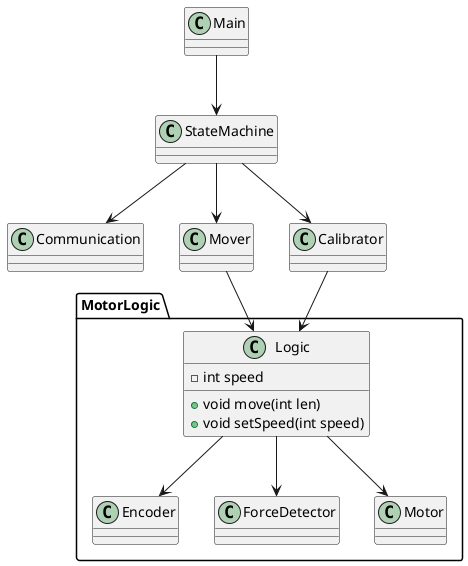 @startuml MotorModuleV2

class Main {

}

' Sends and listens to the communication potocol.
class Communication {

}

' Determines what the arduino should be doing
class StateMachine {

}

' Move the motor based on communication (through StateMachine) 
class Mover {

}

' Calibrate the motor by determining the length of the cable
class Calibrator {

}

package MotorLogic {
    ' This controls what the motor does based on what it received through
    ' the communication protocal and the readings from the encoder and endswitch.
    class Logic {
        - int speed

        + void move(int len)
        + void setSpeed(int speed)    
    }

    ' Counts how far the rope has moved 
    class Encoder {

    }

    ' Detects wether the rope is stretching or not
    ' and in which direction
    class ForceDetector {

    }

    ' Controls the motor
    class Motor {

    }
}

Main --> StateMachine
StateMachine --> Mover
StateMachine --> Communication
StateMachine --> Calibrator 

Mover --> Logic
Calibrator --> Logic

Logic --> Encoder
Logic --> ForceDetector
Logic --> Motor 

@enduml

@startuml Controller 

class Main {

}

package UserInterface {
    ' Will most likely be a rest api with a web front-end
    class UserInterface {

    }
}

package ModuleController {
    class Controller {

    }

    ' Calculates the length each cable has to be
    class Logic {

    }

    ' Communicates with the test rig
    class Communication {

    }
}

package DataStorage {
    ' Save test data to sql, files or something else...
    class DataStorage {

    }
}

Main <--> UserInterface
Main --> Controller
Main --> DataStorage

Controller --> Logic
Controller --> Communication

@enduml